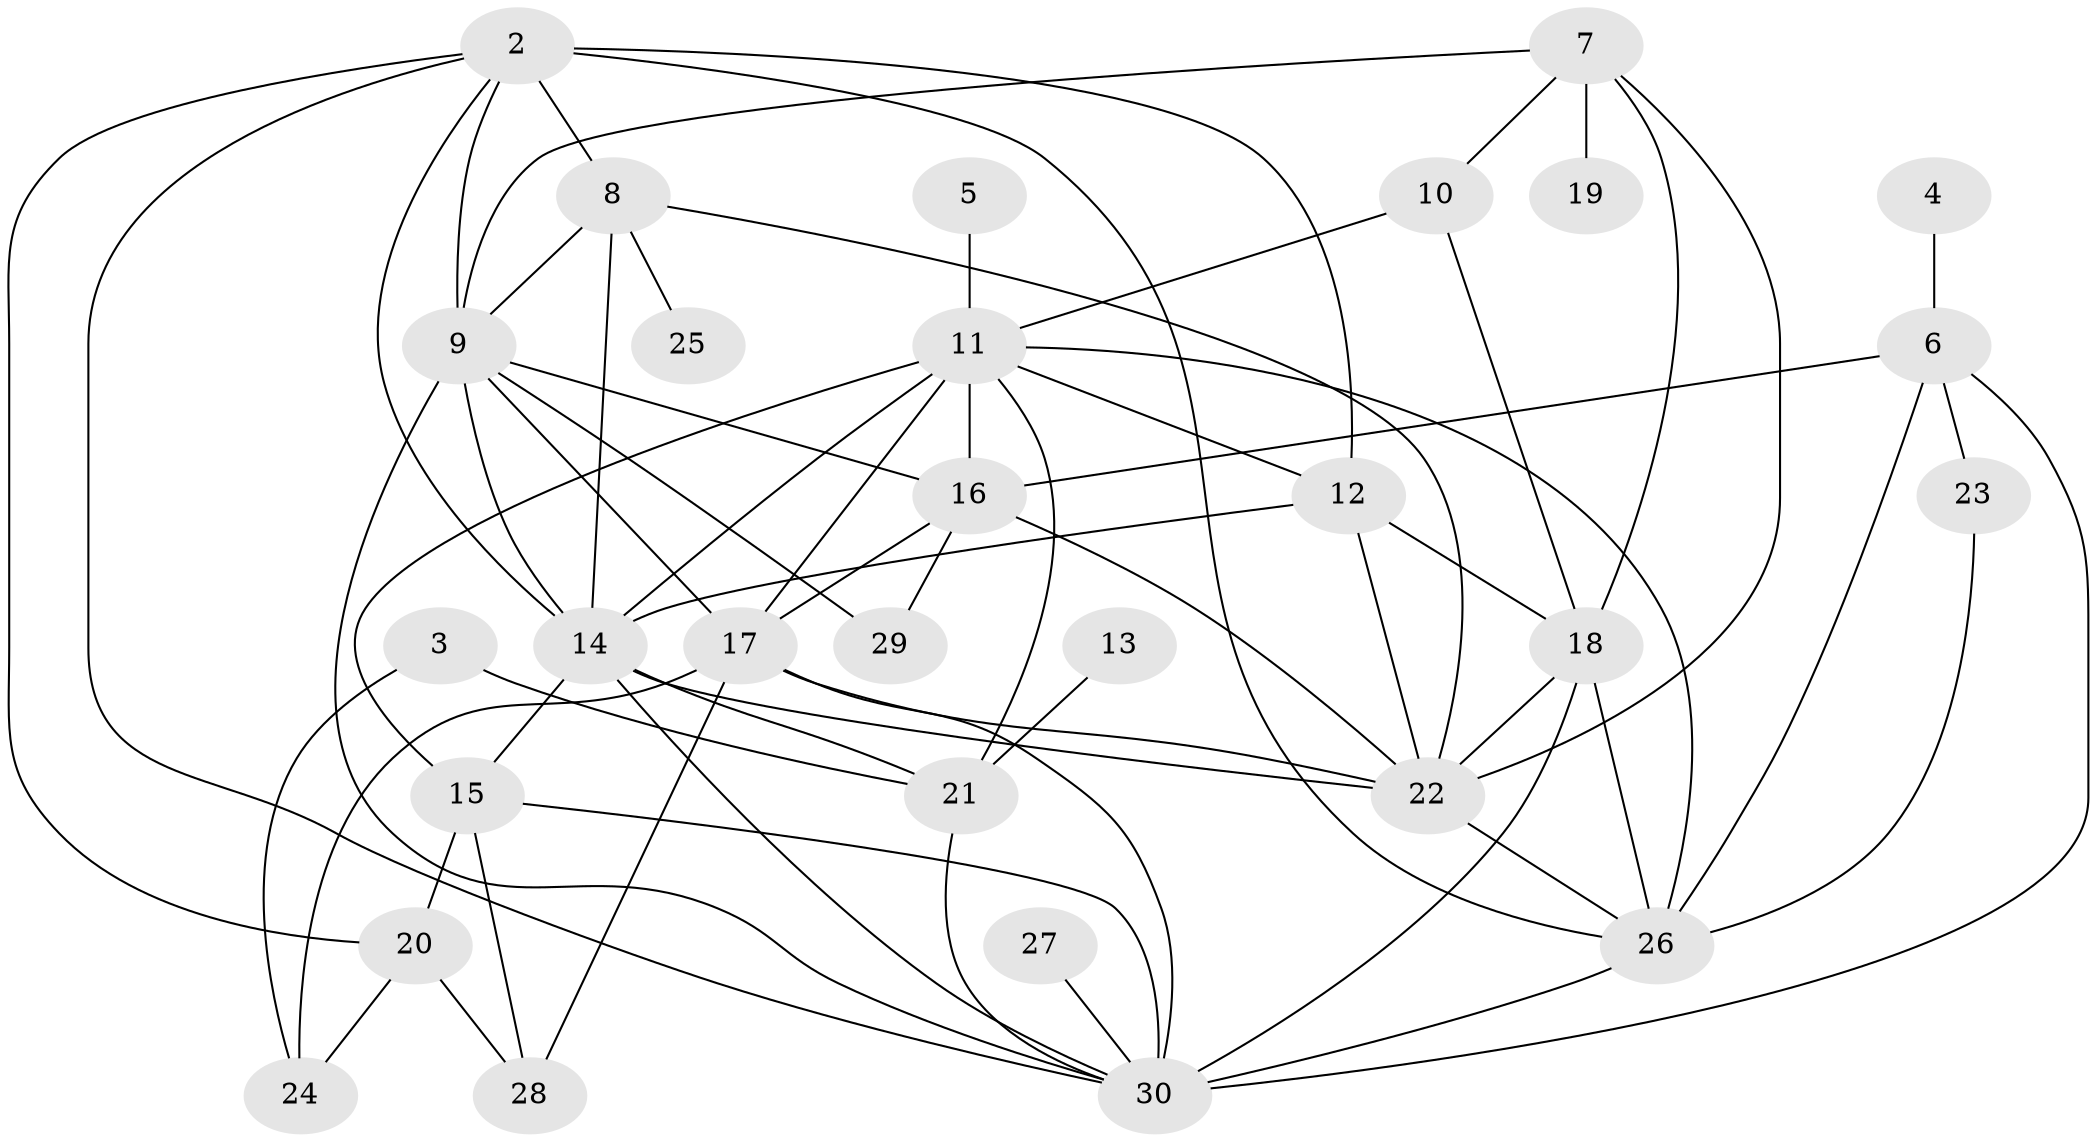 // original degree distribution, {5: 0.0967741935483871, 2: 0.3225806451612903, 3: 0.24731182795698925, 4: 0.11827956989247312, 6: 0.053763440860215055, 1: 0.12903225806451613, 0: 0.010752688172043012, 7: 0.021505376344086023}
// Generated by graph-tools (version 1.1) at 2025/35/03/04/25 23:35:57]
// undirected, 29 vertices, 66 edges
graph export_dot {
  node [color=gray90,style=filled];
  2;
  3;
  4;
  5;
  6;
  7;
  8;
  9;
  10;
  11;
  12;
  13;
  14;
  15;
  16;
  17;
  18;
  19;
  20;
  21;
  22;
  23;
  24;
  25;
  26;
  27;
  28;
  29;
  30;
  2 -- 8 [weight=2.0];
  2 -- 9 [weight=1.0];
  2 -- 12 [weight=1.0];
  2 -- 14 [weight=1.0];
  2 -- 20 [weight=1.0];
  2 -- 26 [weight=1.0];
  2 -- 30 [weight=1.0];
  3 -- 21 [weight=1.0];
  3 -- 24 [weight=1.0];
  4 -- 6 [weight=1.0];
  5 -- 11 [weight=1.0];
  6 -- 16 [weight=1.0];
  6 -- 23 [weight=1.0];
  6 -- 26 [weight=1.0];
  6 -- 30 [weight=1.0];
  7 -- 9 [weight=1.0];
  7 -- 10 [weight=1.0];
  7 -- 18 [weight=1.0];
  7 -- 19 [weight=1.0];
  7 -- 22 [weight=1.0];
  8 -- 9 [weight=1.0];
  8 -- 14 [weight=1.0];
  8 -- 22 [weight=1.0];
  8 -- 25 [weight=1.0];
  9 -- 14 [weight=1.0];
  9 -- 16 [weight=1.0];
  9 -- 17 [weight=1.0];
  9 -- 29 [weight=2.0];
  9 -- 30 [weight=1.0];
  10 -- 11 [weight=1.0];
  10 -- 18 [weight=1.0];
  11 -- 12 [weight=1.0];
  11 -- 14 [weight=1.0];
  11 -- 15 [weight=2.0];
  11 -- 16 [weight=1.0];
  11 -- 17 [weight=1.0];
  11 -- 21 [weight=1.0];
  11 -- 26 [weight=1.0];
  12 -- 14 [weight=1.0];
  12 -- 18 [weight=1.0];
  12 -- 22 [weight=1.0];
  13 -- 21 [weight=1.0];
  14 -- 15 [weight=1.0];
  14 -- 21 [weight=1.0];
  14 -- 22 [weight=2.0];
  14 -- 30 [weight=1.0];
  15 -- 20 [weight=1.0];
  15 -- 28 [weight=1.0];
  15 -- 30 [weight=1.0];
  16 -- 17 [weight=1.0];
  16 -- 22 [weight=1.0];
  16 -- 29 [weight=1.0];
  17 -- 22 [weight=1.0];
  17 -- 24 [weight=2.0];
  17 -- 28 [weight=1.0];
  17 -- 30 [weight=2.0];
  18 -- 22 [weight=1.0];
  18 -- 26 [weight=1.0];
  18 -- 30 [weight=1.0];
  20 -- 24 [weight=1.0];
  20 -- 28 [weight=1.0];
  21 -- 30 [weight=1.0];
  22 -- 26 [weight=1.0];
  23 -- 26 [weight=1.0];
  26 -- 30 [weight=1.0];
  27 -- 30 [weight=1.0];
}
